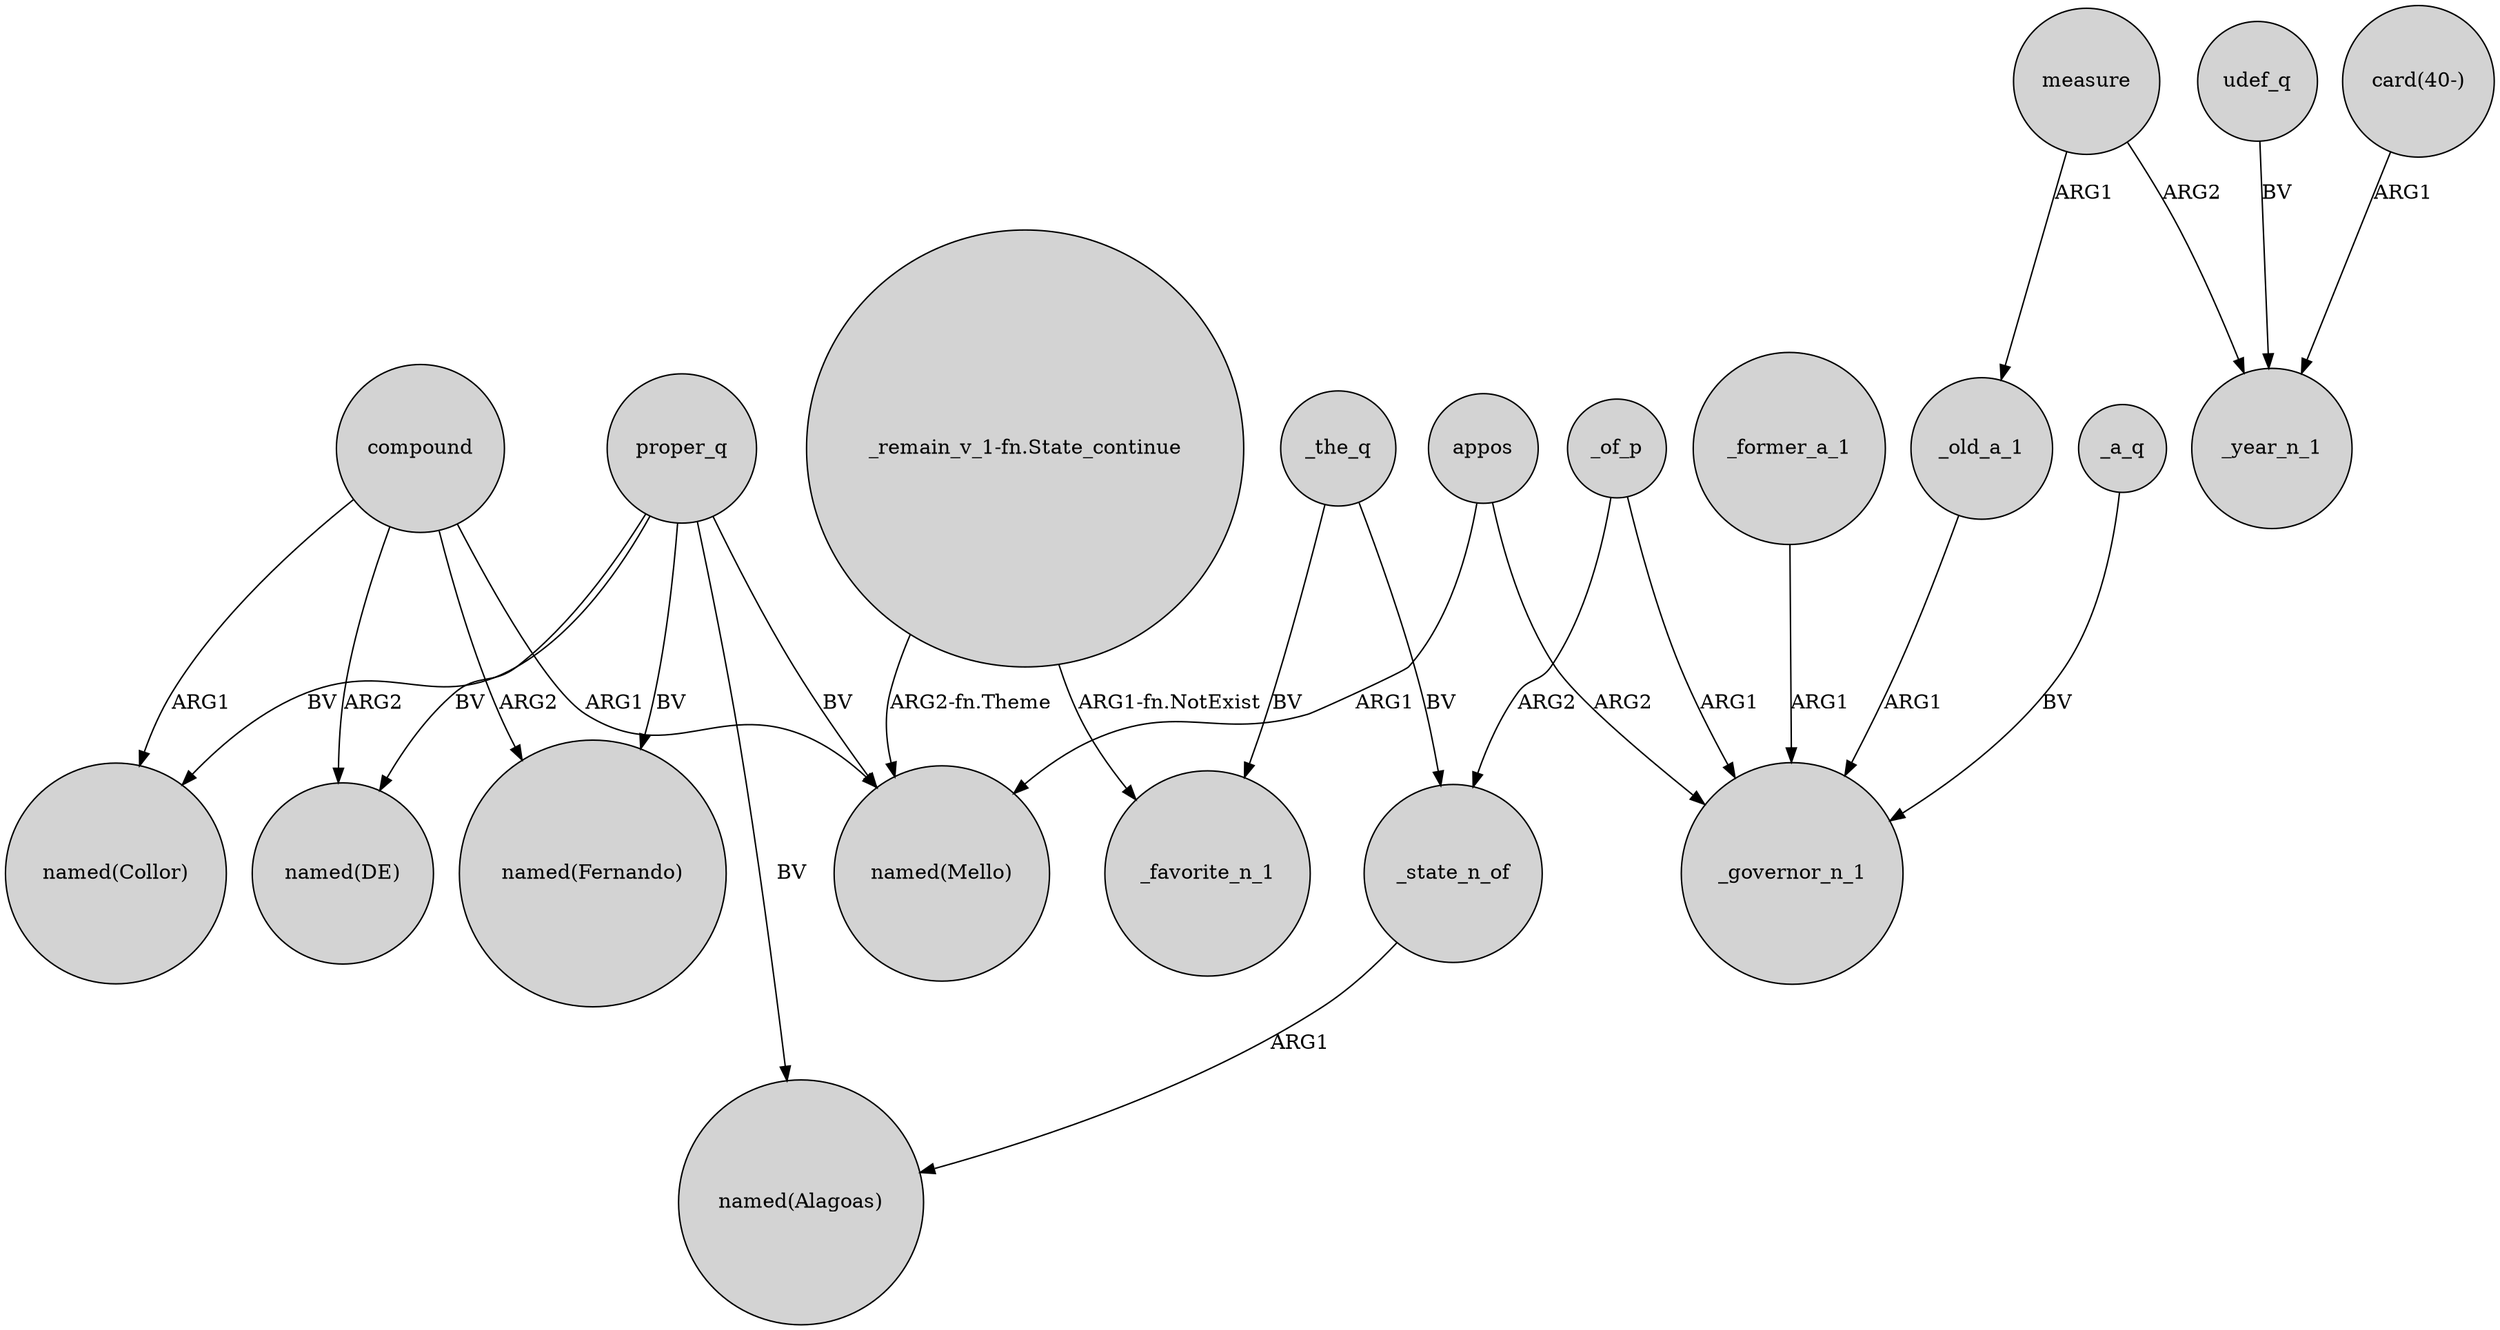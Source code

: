 digraph {
	node [shape=circle style=filled]
	"_remain_v_1-fn.State_continue" -> "named(Mello)" [label="ARG2-fn.Theme"]
	compound -> "named(Collor)" [label=ARG1]
	measure -> _year_n_1 [label=ARG2]
	_state_n_of -> "named(Alagoas)" [label=ARG1]
	proper_q -> "named(Mello)" [label=BV]
	appos -> "named(Mello)" [label=ARG1]
	"_remain_v_1-fn.State_continue" -> _favorite_n_1 [label="ARG1-fn.NotExist"]
	compound -> "named(Mello)" [label=ARG1]
	_the_q -> _state_n_of [label=BV]
	compound -> "named(DE)" [label=ARG2]
	_former_a_1 -> _governor_n_1 [label=ARG1]
	measure -> _old_a_1 [label=ARG1]
	_the_q -> _favorite_n_1 [label=BV]
	_of_p -> _governor_n_1 [label=ARG1]
	_of_p -> _state_n_of [label=ARG2]
	compound -> "named(Fernando)" [label=ARG2]
	proper_q -> "named(DE)" [label=BV]
	_a_q -> _governor_n_1 [label=BV]
	appos -> _governor_n_1 [label=ARG2]
	proper_q -> "named(Collor)" [label=BV]
	udef_q -> _year_n_1 [label=BV]
	"card(40-)" -> _year_n_1 [label=ARG1]
	_old_a_1 -> _governor_n_1 [label=ARG1]
	proper_q -> "named(Fernando)" [label=BV]
	proper_q -> "named(Alagoas)" [label=BV]
}
